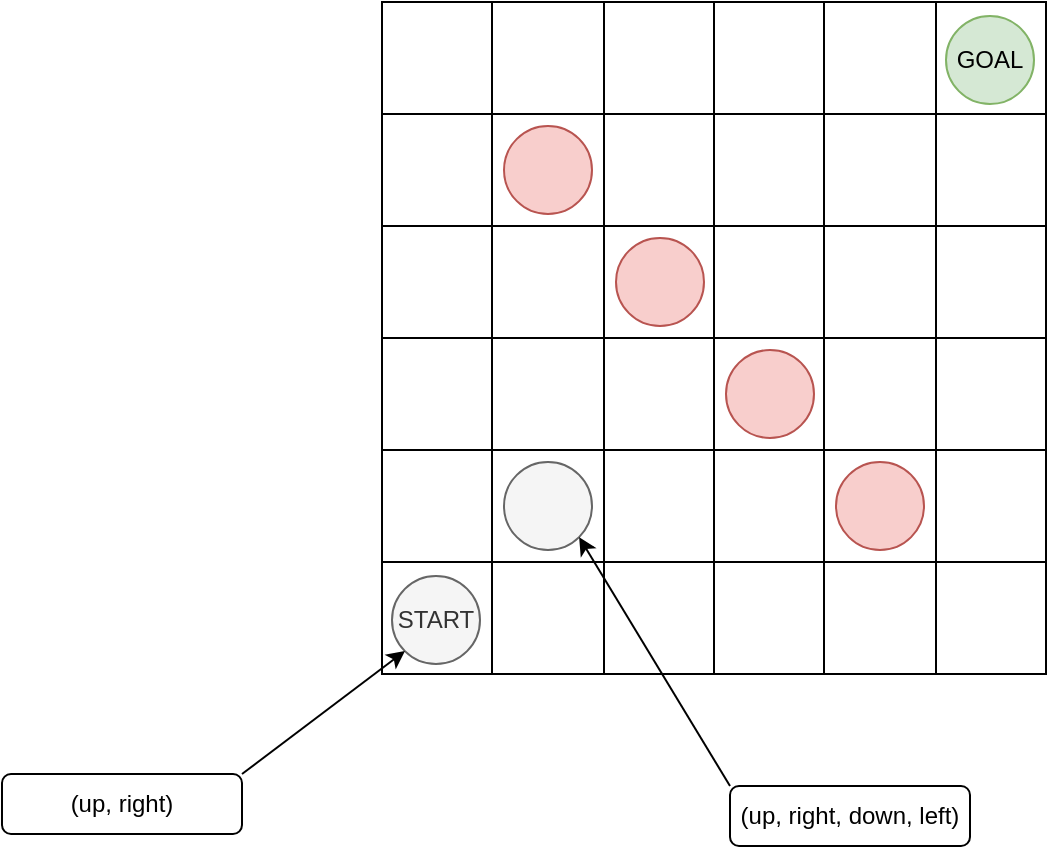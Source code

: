 <mxfile version="14.9.6" type="device"><diagram id="BzwZmQnuF7Zn5dGmx6Wu" name="Layout"><mxGraphModel dx="1106" dy="852" grid="0" gridSize="10" guides="1" tooltips="1" connect="1" arrows="1" fold="1" page="0" pageScale="1" pageWidth="850" pageHeight="1100" math="0" shadow="0"><root><mxCell id="0"/><mxCell id="1" parent="0"/><mxCell id="BmWGu2nH-c38JoeHFxRe-3" value="" style="shape=table;html=1;whiteSpace=wrap;startSize=0;container=1;collapsible=0;childLayout=tableLayout;" vertex="1" parent="1"><mxGeometry x="334" y="327" width="166" height="168" as="geometry"/></mxCell><mxCell id="BmWGu2nH-c38JoeHFxRe-4" value="" style="shape=partialRectangle;html=1;whiteSpace=wrap;collapsible=0;dropTarget=0;pointerEvents=0;fillColor=none;top=0;left=0;bottom=0;right=0;points=[[0,0.5],[1,0.5]];portConstraint=eastwest;" vertex="1" parent="BmWGu2nH-c38JoeHFxRe-3"><mxGeometry width="166" height="56" as="geometry"/></mxCell><mxCell id="BmWGu2nH-c38JoeHFxRe-5" value="" style="shape=partialRectangle;html=1;whiteSpace=wrap;connectable=0;fillColor=none;top=0;left=0;bottom=0;right=0;overflow=hidden;pointerEvents=1;" vertex="1" parent="BmWGu2nH-c38JoeHFxRe-4"><mxGeometry width="55" height="56" as="geometry"/></mxCell><mxCell id="BmWGu2nH-c38JoeHFxRe-6" value="" style="shape=partialRectangle;html=1;whiteSpace=wrap;connectable=0;fillColor=none;top=0;left=0;bottom=0;right=0;overflow=hidden;pointerEvents=1;" vertex="1" parent="BmWGu2nH-c38JoeHFxRe-4"><mxGeometry x="55" width="56" height="56" as="geometry"/></mxCell><mxCell id="BmWGu2nH-c38JoeHFxRe-7" value="" style="shape=partialRectangle;html=1;whiteSpace=wrap;connectable=0;fillColor=none;top=0;left=0;bottom=0;right=0;overflow=hidden;pointerEvents=1;" vertex="1" parent="BmWGu2nH-c38JoeHFxRe-4"><mxGeometry x="111" width="55" height="56" as="geometry"/></mxCell><mxCell id="BmWGu2nH-c38JoeHFxRe-8" value="" style="shape=partialRectangle;html=1;whiteSpace=wrap;collapsible=0;dropTarget=0;pointerEvents=0;fillColor=none;top=0;left=0;bottom=0;right=0;points=[[0,0.5],[1,0.5]];portConstraint=eastwest;" vertex="1" parent="BmWGu2nH-c38JoeHFxRe-3"><mxGeometry y="56" width="166" height="56" as="geometry"/></mxCell><mxCell id="BmWGu2nH-c38JoeHFxRe-9" value="" style="shape=partialRectangle;html=1;whiteSpace=wrap;connectable=0;fillColor=none;top=0;left=0;bottom=0;right=0;overflow=hidden;pointerEvents=1;" vertex="1" parent="BmWGu2nH-c38JoeHFxRe-8"><mxGeometry width="55" height="56" as="geometry"/></mxCell><mxCell id="BmWGu2nH-c38JoeHFxRe-10" value="" style="shape=partialRectangle;html=1;whiteSpace=wrap;connectable=0;fillColor=none;top=0;left=0;bottom=0;right=0;overflow=hidden;pointerEvents=1;" vertex="1" parent="BmWGu2nH-c38JoeHFxRe-8"><mxGeometry x="55" width="56" height="56" as="geometry"/></mxCell><mxCell id="BmWGu2nH-c38JoeHFxRe-11" value="" style="shape=partialRectangle;html=1;whiteSpace=wrap;connectable=0;fillColor=none;top=0;left=0;bottom=0;right=0;overflow=hidden;pointerEvents=1;" vertex="1" parent="BmWGu2nH-c38JoeHFxRe-8"><mxGeometry x="111" width="55" height="56" as="geometry"/></mxCell><mxCell id="BmWGu2nH-c38JoeHFxRe-12" value="" style="shape=partialRectangle;html=1;whiteSpace=wrap;collapsible=0;dropTarget=0;pointerEvents=0;fillColor=none;top=0;left=0;bottom=0;right=0;points=[[0,0.5],[1,0.5]];portConstraint=eastwest;" vertex="1" parent="BmWGu2nH-c38JoeHFxRe-3"><mxGeometry y="112" width="166" height="56" as="geometry"/></mxCell><mxCell id="BmWGu2nH-c38JoeHFxRe-13" value="" style="shape=partialRectangle;html=1;whiteSpace=wrap;connectable=0;fillColor=none;top=0;left=0;bottom=0;right=0;overflow=hidden;pointerEvents=1;" vertex="1" parent="BmWGu2nH-c38JoeHFxRe-12"><mxGeometry width="55" height="56" as="geometry"/></mxCell><mxCell id="BmWGu2nH-c38JoeHFxRe-14" value="" style="shape=partialRectangle;html=1;whiteSpace=wrap;connectable=0;fillColor=none;top=0;left=0;bottom=0;right=0;overflow=hidden;pointerEvents=1;" vertex="1" parent="BmWGu2nH-c38JoeHFxRe-12"><mxGeometry x="55" width="56" height="56" as="geometry"/></mxCell><mxCell id="BmWGu2nH-c38JoeHFxRe-15" value="" style="shape=partialRectangle;html=1;whiteSpace=wrap;connectable=0;fillColor=none;top=0;left=0;bottom=0;right=0;overflow=hidden;pointerEvents=1;" vertex="1" parent="BmWGu2nH-c38JoeHFxRe-12"><mxGeometry x="111" width="55" height="56" as="geometry"/></mxCell><mxCell id="BmWGu2nH-c38JoeHFxRe-16" value="" style="shape=table;html=1;whiteSpace=wrap;startSize=0;container=1;collapsible=0;childLayout=tableLayout;" vertex="1" parent="1"><mxGeometry x="500" y="327" width="166" height="168" as="geometry"/></mxCell><mxCell id="BmWGu2nH-c38JoeHFxRe-17" value="" style="shape=partialRectangle;html=1;whiteSpace=wrap;collapsible=0;dropTarget=0;pointerEvents=0;fillColor=none;top=0;left=0;bottom=0;right=0;points=[[0,0.5],[1,0.5]];portConstraint=eastwest;" vertex="1" parent="BmWGu2nH-c38JoeHFxRe-16"><mxGeometry width="166" height="56" as="geometry"/></mxCell><mxCell id="BmWGu2nH-c38JoeHFxRe-18" value="" style="shape=partialRectangle;html=1;whiteSpace=wrap;connectable=0;fillColor=none;top=0;left=0;bottom=0;right=0;overflow=hidden;pointerEvents=1;" vertex="1" parent="BmWGu2nH-c38JoeHFxRe-17"><mxGeometry width="55" height="56" as="geometry"/></mxCell><mxCell id="BmWGu2nH-c38JoeHFxRe-19" value="" style="shape=partialRectangle;html=1;whiteSpace=wrap;connectable=0;fillColor=none;top=0;left=0;bottom=0;right=0;overflow=hidden;pointerEvents=1;" vertex="1" parent="BmWGu2nH-c38JoeHFxRe-17"><mxGeometry x="55" width="56" height="56" as="geometry"/></mxCell><mxCell id="BmWGu2nH-c38JoeHFxRe-20" value="" style="shape=partialRectangle;html=1;whiteSpace=wrap;connectable=0;fillColor=none;top=0;left=0;bottom=0;right=0;overflow=hidden;pointerEvents=1;" vertex="1" parent="BmWGu2nH-c38JoeHFxRe-17"><mxGeometry x="111" width="55" height="56" as="geometry"/></mxCell><mxCell id="BmWGu2nH-c38JoeHFxRe-21" value="" style="shape=partialRectangle;html=1;whiteSpace=wrap;collapsible=0;dropTarget=0;pointerEvents=0;fillColor=none;top=0;left=0;bottom=0;right=0;points=[[0,0.5],[1,0.5]];portConstraint=eastwest;" vertex="1" parent="BmWGu2nH-c38JoeHFxRe-16"><mxGeometry y="56" width="166" height="56" as="geometry"/></mxCell><mxCell id="BmWGu2nH-c38JoeHFxRe-22" value="" style="shape=partialRectangle;html=1;whiteSpace=wrap;connectable=0;fillColor=none;top=0;left=0;bottom=0;right=0;overflow=hidden;pointerEvents=1;" vertex="1" parent="BmWGu2nH-c38JoeHFxRe-21"><mxGeometry width="55" height="56" as="geometry"/></mxCell><mxCell id="BmWGu2nH-c38JoeHFxRe-23" value="" style="shape=partialRectangle;html=1;whiteSpace=wrap;connectable=0;fillColor=none;top=0;left=0;bottom=0;right=0;overflow=hidden;pointerEvents=1;" vertex="1" parent="BmWGu2nH-c38JoeHFxRe-21"><mxGeometry x="55" width="56" height="56" as="geometry"/></mxCell><mxCell id="BmWGu2nH-c38JoeHFxRe-24" value="" style="shape=partialRectangle;html=1;whiteSpace=wrap;connectable=0;fillColor=none;top=0;left=0;bottom=0;right=0;overflow=hidden;pointerEvents=1;" vertex="1" parent="BmWGu2nH-c38JoeHFxRe-21"><mxGeometry x="111" width="55" height="56" as="geometry"/></mxCell><mxCell id="BmWGu2nH-c38JoeHFxRe-25" value="" style="shape=partialRectangle;html=1;whiteSpace=wrap;collapsible=0;dropTarget=0;pointerEvents=0;fillColor=none;top=0;left=0;bottom=0;right=0;points=[[0,0.5],[1,0.5]];portConstraint=eastwest;" vertex="1" parent="BmWGu2nH-c38JoeHFxRe-16"><mxGeometry y="112" width="166" height="56" as="geometry"/></mxCell><mxCell id="BmWGu2nH-c38JoeHFxRe-26" value="" style="shape=partialRectangle;html=1;whiteSpace=wrap;connectable=0;fillColor=none;top=0;left=0;bottom=0;right=0;overflow=hidden;pointerEvents=1;" vertex="1" parent="BmWGu2nH-c38JoeHFxRe-25"><mxGeometry width="55" height="56" as="geometry"/></mxCell><mxCell id="BmWGu2nH-c38JoeHFxRe-27" value="" style="shape=partialRectangle;html=1;whiteSpace=wrap;connectable=0;fillColor=none;top=0;left=0;bottom=0;right=0;overflow=hidden;pointerEvents=1;" vertex="1" parent="BmWGu2nH-c38JoeHFxRe-25"><mxGeometry x="55" width="56" height="56" as="geometry"/></mxCell><mxCell id="BmWGu2nH-c38JoeHFxRe-28" value="" style="shape=partialRectangle;html=1;whiteSpace=wrap;connectable=0;fillColor=none;top=0;left=0;bottom=0;right=0;overflow=hidden;pointerEvents=1;" vertex="1" parent="BmWGu2nH-c38JoeHFxRe-25"><mxGeometry x="111" width="55" height="56" as="geometry"/></mxCell><mxCell id="BmWGu2nH-c38JoeHFxRe-29" value="" style="shape=table;html=1;whiteSpace=wrap;startSize=0;container=1;collapsible=0;childLayout=tableLayout;" vertex="1" parent="1"><mxGeometry x="334" y="159" width="166" height="168" as="geometry"/></mxCell><mxCell id="BmWGu2nH-c38JoeHFxRe-30" value="" style="shape=partialRectangle;html=1;whiteSpace=wrap;collapsible=0;dropTarget=0;pointerEvents=0;fillColor=none;top=0;left=0;bottom=0;right=0;points=[[0,0.5],[1,0.5]];portConstraint=eastwest;" vertex="1" parent="BmWGu2nH-c38JoeHFxRe-29"><mxGeometry width="166" height="56" as="geometry"/></mxCell><mxCell id="BmWGu2nH-c38JoeHFxRe-31" value="" style="shape=partialRectangle;html=1;whiteSpace=wrap;connectable=0;fillColor=none;top=0;left=0;bottom=0;right=0;overflow=hidden;pointerEvents=1;" vertex="1" parent="BmWGu2nH-c38JoeHFxRe-30"><mxGeometry width="55" height="56" as="geometry"/></mxCell><mxCell id="BmWGu2nH-c38JoeHFxRe-32" value="" style="shape=partialRectangle;html=1;whiteSpace=wrap;connectable=0;fillColor=none;top=0;left=0;bottom=0;right=0;overflow=hidden;pointerEvents=1;" vertex="1" parent="BmWGu2nH-c38JoeHFxRe-30"><mxGeometry x="55" width="56" height="56" as="geometry"/></mxCell><mxCell id="BmWGu2nH-c38JoeHFxRe-33" value="" style="shape=partialRectangle;html=1;whiteSpace=wrap;connectable=0;fillColor=none;top=0;left=0;bottom=0;right=0;overflow=hidden;pointerEvents=1;" vertex="1" parent="BmWGu2nH-c38JoeHFxRe-30"><mxGeometry x="111" width="55" height="56" as="geometry"/></mxCell><mxCell id="BmWGu2nH-c38JoeHFxRe-34" value="" style="shape=partialRectangle;html=1;whiteSpace=wrap;collapsible=0;dropTarget=0;pointerEvents=0;fillColor=none;top=0;left=0;bottom=0;right=0;points=[[0,0.5],[1,0.5]];portConstraint=eastwest;" vertex="1" parent="BmWGu2nH-c38JoeHFxRe-29"><mxGeometry y="56" width="166" height="56" as="geometry"/></mxCell><mxCell id="BmWGu2nH-c38JoeHFxRe-35" value="" style="shape=partialRectangle;html=1;whiteSpace=wrap;connectable=0;fillColor=none;top=0;left=0;bottom=0;right=0;overflow=hidden;pointerEvents=1;" vertex="1" parent="BmWGu2nH-c38JoeHFxRe-34"><mxGeometry width="55" height="56" as="geometry"/></mxCell><mxCell id="BmWGu2nH-c38JoeHFxRe-36" value="" style="shape=partialRectangle;html=1;whiteSpace=wrap;connectable=0;fillColor=none;top=0;left=0;bottom=0;right=0;overflow=hidden;pointerEvents=1;" vertex="1" parent="BmWGu2nH-c38JoeHFxRe-34"><mxGeometry x="55" width="56" height="56" as="geometry"/></mxCell><mxCell id="BmWGu2nH-c38JoeHFxRe-37" value="" style="shape=partialRectangle;html=1;whiteSpace=wrap;connectable=0;fillColor=none;top=0;left=0;bottom=0;right=0;overflow=hidden;pointerEvents=1;" vertex="1" parent="BmWGu2nH-c38JoeHFxRe-34"><mxGeometry x="111" width="55" height="56" as="geometry"/></mxCell><mxCell id="BmWGu2nH-c38JoeHFxRe-38" value="" style="shape=partialRectangle;html=1;whiteSpace=wrap;collapsible=0;dropTarget=0;pointerEvents=0;fillColor=none;top=0;left=0;bottom=0;right=0;points=[[0,0.5],[1,0.5]];portConstraint=eastwest;" vertex="1" parent="BmWGu2nH-c38JoeHFxRe-29"><mxGeometry y="112" width="166" height="56" as="geometry"/></mxCell><mxCell id="BmWGu2nH-c38JoeHFxRe-39" value="" style="shape=partialRectangle;html=1;whiteSpace=wrap;connectable=0;fillColor=none;top=0;left=0;bottom=0;right=0;overflow=hidden;pointerEvents=1;" vertex="1" parent="BmWGu2nH-c38JoeHFxRe-38"><mxGeometry width="55" height="56" as="geometry"/></mxCell><mxCell id="BmWGu2nH-c38JoeHFxRe-40" value="" style="shape=partialRectangle;html=1;whiteSpace=wrap;connectable=0;fillColor=none;top=0;left=0;bottom=0;right=0;overflow=hidden;pointerEvents=1;" vertex="1" parent="BmWGu2nH-c38JoeHFxRe-38"><mxGeometry x="55" width="56" height="56" as="geometry"/></mxCell><mxCell id="BmWGu2nH-c38JoeHFxRe-41" value="" style="shape=partialRectangle;html=1;whiteSpace=wrap;connectable=0;fillColor=none;top=0;left=0;bottom=0;right=0;overflow=hidden;pointerEvents=1;" vertex="1" parent="BmWGu2nH-c38JoeHFxRe-38"><mxGeometry x="111" width="55" height="56" as="geometry"/></mxCell><mxCell id="BmWGu2nH-c38JoeHFxRe-42" value="" style="shape=table;html=1;whiteSpace=wrap;startSize=0;container=1;collapsible=0;childLayout=tableLayout;" vertex="1" parent="1"><mxGeometry x="500" y="159" width="166" height="168" as="geometry"/></mxCell><mxCell id="BmWGu2nH-c38JoeHFxRe-43" value="" style="shape=partialRectangle;html=1;whiteSpace=wrap;collapsible=0;dropTarget=0;pointerEvents=0;fillColor=none;top=0;left=0;bottom=0;right=0;points=[[0,0.5],[1,0.5]];portConstraint=eastwest;" vertex="1" parent="BmWGu2nH-c38JoeHFxRe-42"><mxGeometry width="166" height="56" as="geometry"/></mxCell><mxCell id="BmWGu2nH-c38JoeHFxRe-44" value="" style="shape=partialRectangle;html=1;whiteSpace=wrap;connectable=0;fillColor=none;top=0;left=0;bottom=0;right=0;overflow=hidden;pointerEvents=1;" vertex="1" parent="BmWGu2nH-c38JoeHFxRe-43"><mxGeometry width="55" height="56" as="geometry"/></mxCell><mxCell id="BmWGu2nH-c38JoeHFxRe-45" value="" style="shape=partialRectangle;html=1;whiteSpace=wrap;connectable=0;fillColor=none;top=0;left=0;bottom=0;right=0;overflow=hidden;pointerEvents=1;" vertex="1" parent="BmWGu2nH-c38JoeHFxRe-43"><mxGeometry x="55" width="56" height="56" as="geometry"/></mxCell><mxCell id="BmWGu2nH-c38JoeHFxRe-46" value="" style="shape=partialRectangle;html=1;whiteSpace=wrap;connectable=0;fillColor=none;top=0;left=0;bottom=0;right=0;overflow=hidden;pointerEvents=1;" vertex="1" parent="BmWGu2nH-c38JoeHFxRe-43"><mxGeometry x="111" width="55" height="56" as="geometry"/></mxCell><mxCell id="BmWGu2nH-c38JoeHFxRe-47" value="" style="shape=partialRectangle;html=1;whiteSpace=wrap;collapsible=0;dropTarget=0;pointerEvents=0;fillColor=none;top=0;left=0;bottom=0;right=0;points=[[0,0.5],[1,0.5]];portConstraint=eastwest;" vertex="1" parent="BmWGu2nH-c38JoeHFxRe-42"><mxGeometry y="56" width="166" height="56" as="geometry"/></mxCell><mxCell id="BmWGu2nH-c38JoeHFxRe-48" value="" style="shape=partialRectangle;html=1;whiteSpace=wrap;connectable=0;fillColor=none;top=0;left=0;bottom=0;right=0;overflow=hidden;pointerEvents=1;" vertex="1" parent="BmWGu2nH-c38JoeHFxRe-47"><mxGeometry width="55" height="56" as="geometry"/></mxCell><mxCell id="BmWGu2nH-c38JoeHFxRe-49" value="" style="shape=partialRectangle;html=1;whiteSpace=wrap;connectable=0;fillColor=none;top=0;left=0;bottom=0;right=0;overflow=hidden;pointerEvents=1;" vertex="1" parent="BmWGu2nH-c38JoeHFxRe-47"><mxGeometry x="55" width="56" height="56" as="geometry"/></mxCell><mxCell id="BmWGu2nH-c38JoeHFxRe-50" value="" style="shape=partialRectangle;html=1;whiteSpace=wrap;connectable=0;fillColor=none;top=0;left=0;bottom=0;right=0;overflow=hidden;pointerEvents=1;" vertex="1" parent="BmWGu2nH-c38JoeHFxRe-47"><mxGeometry x="111" width="55" height="56" as="geometry"/></mxCell><mxCell id="BmWGu2nH-c38JoeHFxRe-51" value="" style="shape=partialRectangle;html=1;whiteSpace=wrap;collapsible=0;dropTarget=0;pointerEvents=0;fillColor=none;top=0;left=0;bottom=0;right=0;points=[[0,0.5],[1,0.5]];portConstraint=eastwest;" vertex="1" parent="BmWGu2nH-c38JoeHFxRe-42"><mxGeometry y="112" width="166" height="56" as="geometry"/></mxCell><mxCell id="BmWGu2nH-c38JoeHFxRe-52" value="" style="shape=partialRectangle;html=1;whiteSpace=wrap;connectable=0;fillColor=none;top=0;left=0;bottom=0;right=0;overflow=hidden;pointerEvents=1;" vertex="1" parent="BmWGu2nH-c38JoeHFxRe-51"><mxGeometry width="55" height="56" as="geometry"/></mxCell><mxCell id="BmWGu2nH-c38JoeHFxRe-53" value="" style="shape=partialRectangle;html=1;whiteSpace=wrap;connectable=0;fillColor=none;top=0;left=0;bottom=0;right=0;overflow=hidden;pointerEvents=1;" vertex="1" parent="BmWGu2nH-c38JoeHFxRe-51"><mxGeometry x="55" width="56" height="56" as="geometry"/></mxCell><mxCell id="BmWGu2nH-c38JoeHFxRe-54" value="" style="shape=partialRectangle;html=1;whiteSpace=wrap;connectable=0;fillColor=none;top=0;left=0;bottom=0;right=0;overflow=hidden;pointerEvents=1;" vertex="1" parent="BmWGu2nH-c38JoeHFxRe-51"><mxGeometry x="111" width="55" height="56" as="geometry"/></mxCell><mxCell id="BmWGu2nH-c38JoeHFxRe-55" value="" style="ellipse;whiteSpace=wrap;html=1;aspect=fixed;fillColor=#f8cecc;strokeColor=#b85450;" vertex="1" parent="1"><mxGeometry x="561" y="389" width="44" height="44" as="geometry"/></mxCell><mxCell id="BmWGu2nH-c38JoeHFxRe-56" value="" style="ellipse;whiteSpace=wrap;html=1;aspect=fixed;fillColor=#f8cecc;strokeColor=#b85450;" vertex="1" parent="1"><mxGeometry x="506" y="333" width="44" height="44" as="geometry"/></mxCell><mxCell id="BmWGu2nH-c38JoeHFxRe-57" value="" style="ellipse;whiteSpace=wrap;html=1;aspect=fixed;fillColor=#f8cecc;strokeColor=#b85450;" vertex="1" parent="1"><mxGeometry x="451" y="277" width="44" height="44" as="geometry"/></mxCell><mxCell id="BmWGu2nH-c38JoeHFxRe-58" value="" style="ellipse;whiteSpace=wrap;html=1;aspect=fixed;fillColor=#f8cecc;strokeColor=#b85450;" vertex="1" parent="1"><mxGeometry x="395" y="221" width="44" height="44" as="geometry"/></mxCell><mxCell id="BmWGu2nH-c38JoeHFxRe-59" value="START" style="ellipse;whiteSpace=wrap;html=1;aspect=fixed;fillColor=#f5f5f5;strokeColor=#666666;fontColor=#333333;" vertex="1" parent="1"><mxGeometry x="339" y="446" width="44" height="44" as="geometry"/></mxCell><mxCell id="BmWGu2nH-c38JoeHFxRe-60" value="GOAL" style="ellipse;whiteSpace=wrap;html=1;aspect=fixed;fillColor=#d5e8d4;strokeColor=#82b366;" vertex="1" parent="1"><mxGeometry x="616" y="166" width="44" height="44" as="geometry"/></mxCell><mxCell id="BmWGu2nH-c38JoeHFxRe-63" style="rounded=0;orthogonalLoop=1;jettySize=auto;html=1;exitX=1;exitY=0;exitDx=0;exitDy=0;entryX=0;entryY=1;entryDx=0;entryDy=0;" edge="1" parent="1" source="BmWGu2nH-c38JoeHFxRe-62" target="BmWGu2nH-c38JoeHFxRe-59"><mxGeometry relative="1" as="geometry"/></mxCell><mxCell id="BmWGu2nH-c38JoeHFxRe-62" value="(up, right)" style="rounded=1;whiteSpace=wrap;html=1;" vertex="1" parent="1"><mxGeometry x="144" y="545" width="120" height="30" as="geometry"/></mxCell><mxCell id="BmWGu2nH-c38JoeHFxRe-64" value="" style="ellipse;whiteSpace=wrap;html=1;aspect=fixed;fillColor=#f5f5f5;strokeColor=#666666;fontColor=#333333;" vertex="1" parent="1"><mxGeometry x="395" y="389" width="44" height="44" as="geometry"/></mxCell><mxCell id="BmWGu2nH-c38JoeHFxRe-66" style="edgeStyle=none;rounded=0;orthogonalLoop=1;jettySize=auto;html=1;exitX=0;exitY=0;exitDx=0;exitDy=0;entryX=1;entryY=1;entryDx=0;entryDy=0;" edge="1" parent="1" source="BmWGu2nH-c38JoeHFxRe-65" target="BmWGu2nH-c38JoeHFxRe-64"><mxGeometry relative="1" as="geometry"/></mxCell><mxCell id="BmWGu2nH-c38JoeHFxRe-65" value="(up, right, down, left)" style="rounded=1;whiteSpace=wrap;html=1;" vertex="1" parent="1"><mxGeometry x="508" y="551" width="120" height="30" as="geometry"/></mxCell></root></mxGraphModel></diagram></mxfile>